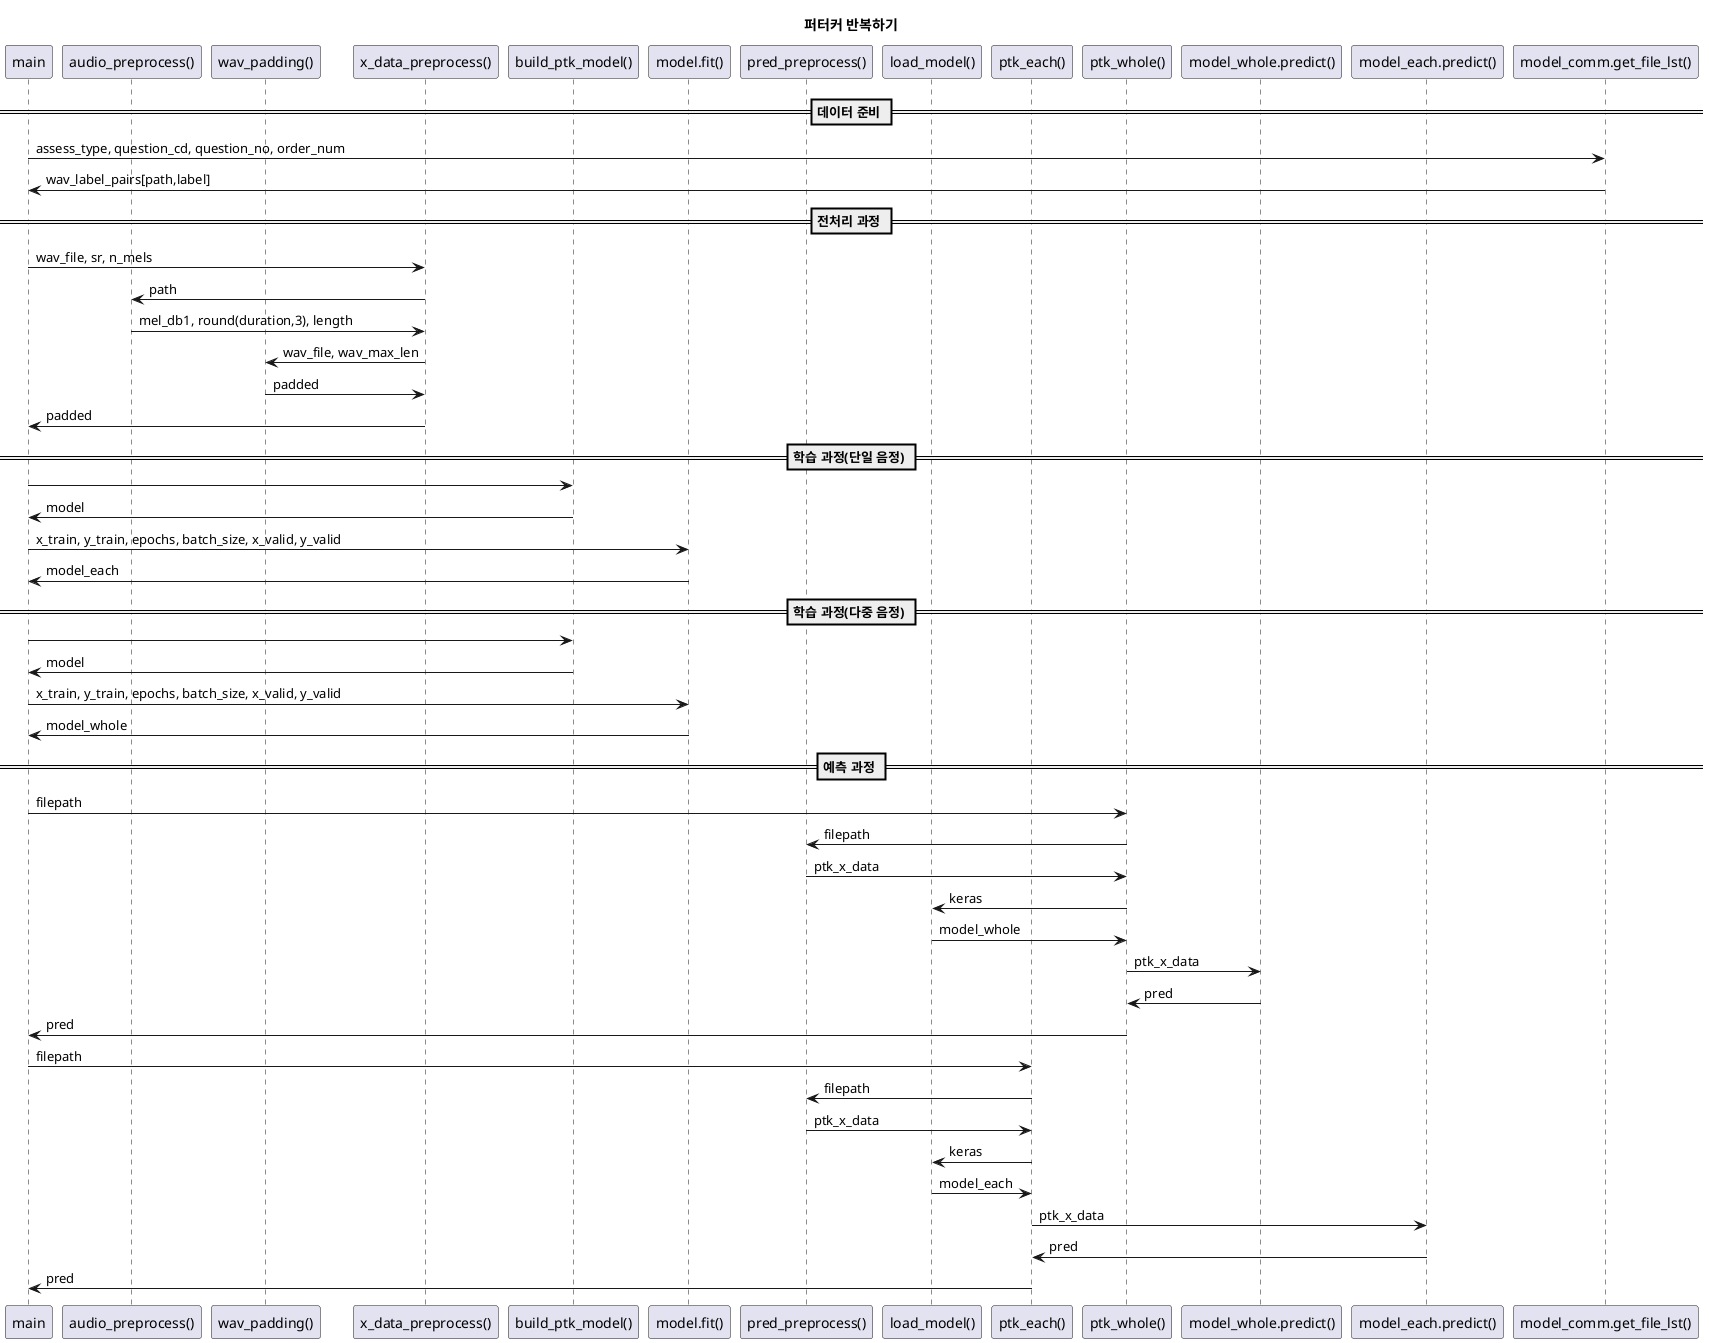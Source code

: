@startuml ptk_sequence
title 퍼터커 반복하기

participant "main" as loader
participant "audio_preprocess()" as audio_file_transformation
participant "wav_padding()" as padding
participant "x_data_preprocess()" as preprocess
participant "build_ptk_model()" as model_builder
participant "model.fit()" as model_fit
participant "pred_preprocess()" as pred_preprocess
participant "load_model()" as model_pred
participant "ptk_each()" as ptk_each_pred
participant "ptk_whole()" as ptk_whole_pred
participant "model_whole.predict()" as model_whole
participant "model_each.predict()" as model_each
participant "model_comm.get_file_lst()" as model_comm

== 데이터 준비 ==
loader -> model_comm: assess_type, question_cd, question_no, order_num 
model_comm -> loader: wav_label_pairs[path,label]
== 전처리 과정 ==
loader -> preprocess: wav_file, sr, n_mels
preprocess -> audio_file_transformation: path
audio_file_transformation -> preprocess: mel_db1, round(duration,3), length
preprocess -> padding: wav_file, wav_max_len
padding -> preprocess: padded
preprocess -> loader: padded

== 학습 과정(단일 음정) ==
loader -> model_builder
model_builder -> loader: model
loader -> model_fit: x_train, y_train, epochs, batch_size, x_valid, y_valid
model_fit -> loader: model_each

== 학습 과정(다중 음정) ==
loader -> model_builder
model_builder -> loader: model
loader -> model_fit: x_train, y_train, epochs, batch_size, x_valid, y_valid
model_fit -> loader: model_whole

== 예측 과정 ==
loader -> ptk_whole_pred: filepath
ptk_whole_pred -> pred_preprocess: filepath
pred_preprocess -> ptk_whole_pred: ptk_x_data
ptk_whole_pred -> model_pred: keras
model_pred -> ptk_whole_pred: model_whole
ptk_whole_pred -> model_whole: ptk_x_data
model_whole -> ptk_whole_pred : pred
ptk_whole_pred -> loader: pred

loader -> ptk_each_pred: filepath
ptk_each_pred -> pred_preprocess: filepath
pred_preprocess -> ptk_each_pred: ptk_x_data
ptk_each_pred -> model_pred: keras
model_pred -> ptk_each_pred: model_each
ptk_each_pred -> model_each: ptk_x_data
model_each -> ptk_each_pred : pred
ptk_each_pred -> loader: pred


@enduml